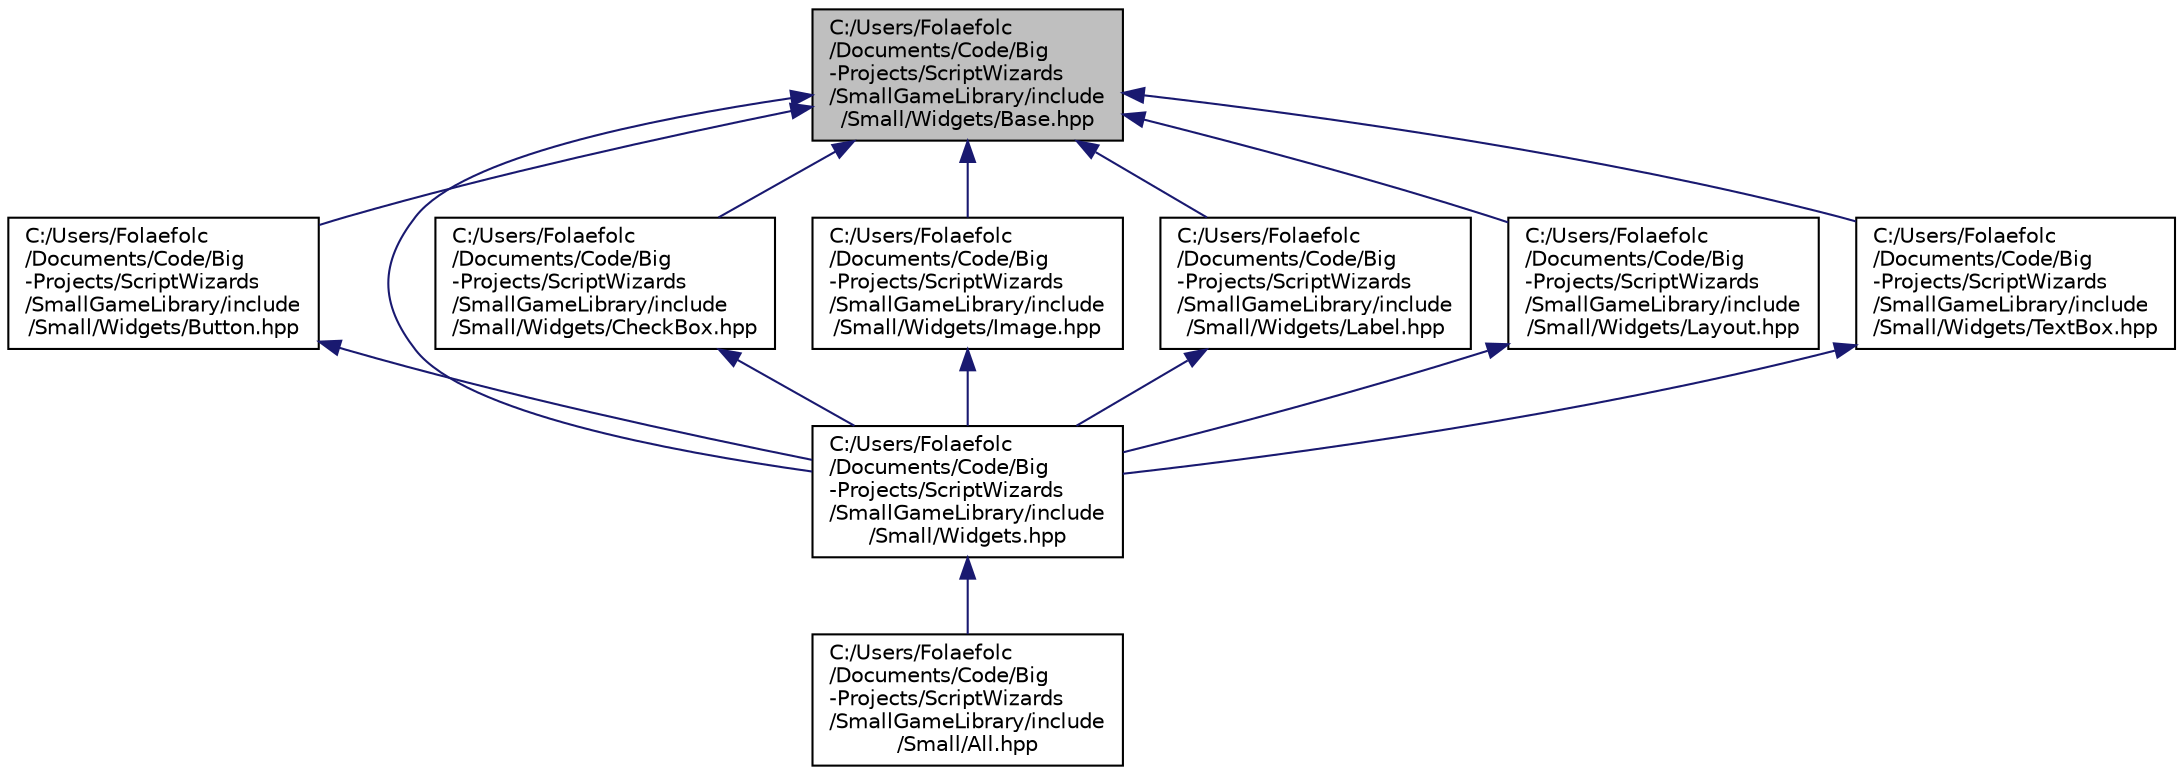 digraph "C:/Users/Folaefolc/Documents/Code/Big-Projects/ScriptWizards/SmallGameLibrary/include/Small/Widgets/Base.hpp"
{
 // INTERACTIVE_SVG=YES
  edge [fontname="Helvetica",fontsize="10",labelfontname="Helvetica",labelfontsize="10"];
  node [fontname="Helvetica",fontsize="10",shape=record];
  Node1 [label="C:/Users/Folaefolc\l/Documents/Code/Big\l-Projects/ScriptWizards\l/SmallGameLibrary/include\l/Small/Widgets/Base.hpp",height=0.2,width=0.4,color="black", fillcolor="grey75", style="filled", fontcolor="black"];
  Node1 -> Node2 [dir="back",color="midnightblue",fontsize="10",style="solid",fontname="Helvetica"];
  Node2 [label="C:/Users/Folaefolc\l/Documents/Code/Big\l-Projects/ScriptWizards\l/SmallGameLibrary/include\l/Small/Widgets/Button.hpp",height=0.2,width=0.4,color="black", fillcolor="white", style="filled",URL="$d4/db3/Button_8hpp.html",tooltip="Basic button widget. "];
  Node2 -> Node3 [dir="back",color="midnightblue",fontsize="10",style="solid",fontname="Helvetica"];
  Node3 [label="C:/Users/Folaefolc\l/Documents/Code/Big\l-Projects/ScriptWizards\l/SmallGameLibrary/include\l/Small/Widgets.hpp",height=0.2,width=0.4,color="black", fillcolor="white", style="filled",URL="$d0/d27/Widgets_8hpp.html",tooltip="Include all the files from the Widgets folder. "];
  Node3 -> Node4 [dir="back",color="midnightblue",fontsize="10",style="solid",fontname="Helvetica"];
  Node4 [label="C:/Users/Folaefolc\l/Documents/Code/Big\l-Projects/ScriptWizards\l/SmallGameLibrary/include\l/Small/All.hpp",height=0.2,width=0.4,color="black", fillcolor="white", style="filled",URL="$da/d41/All_8hpp.html",tooltip="Include the needed files to start a project using the library. "];
  Node1 -> Node5 [dir="back",color="midnightblue",fontsize="10",style="solid",fontname="Helvetica"];
  Node5 [label="C:/Users/Folaefolc\l/Documents/Code/Big\l-Projects/ScriptWizards\l/SmallGameLibrary/include\l/Small/Widgets/CheckBox.hpp",height=0.2,width=0.4,color="black", fillcolor="white", style="filled",URL="$d5/d28/CheckBox_8hpp.html",tooltip="Basic checkbox widget. "];
  Node5 -> Node3 [dir="back",color="midnightblue",fontsize="10",style="solid",fontname="Helvetica"];
  Node1 -> Node6 [dir="back",color="midnightblue",fontsize="10",style="solid",fontname="Helvetica"];
  Node6 [label="C:/Users/Folaefolc\l/Documents/Code/Big\l-Projects/ScriptWizards\l/SmallGameLibrary/include\l/Small/Widgets/Image.hpp",height=0.2,width=0.4,color="black", fillcolor="white", style="filled",URL="$d8/dde/Image_8hpp.html",tooltip="Basic image widget. "];
  Node6 -> Node3 [dir="back",color="midnightblue",fontsize="10",style="solid",fontname="Helvetica"];
  Node1 -> Node7 [dir="back",color="midnightblue",fontsize="10",style="solid",fontname="Helvetica"];
  Node7 [label="C:/Users/Folaefolc\l/Documents/Code/Big\l-Projects/ScriptWizards\l/SmallGameLibrary/include\l/Small/Widgets/Label.hpp",height=0.2,width=0.4,color="black", fillcolor="white", style="filled",URL="$da/d44/Label_8hpp.html",tooltip="Basic label widget. "];
  Node7 -> Node3 [dir="back",color="midnightblue",fontsize="10",style="solid",fontname="Helvetica"];
  Node1 -> Node8 [dir="back",color="midnightblue",fontsize="10",style="solid",fontname="Helvetica"];
  Node8 [label="C:/Users/Folaefolc\l/Documents/Code/Big\l-Projects/ScriptWizards\l/SmallGameLibrary/include\l/Small/Widgets/Layout.hpp",height=0.2,width=0.4,color="black", fillcolor="white", style="filled",URL="$d4/df9/Layout_8hpp.html",tooltip="A widget acting as a collection of widgets. "];
  Node8 -> Node3 [dir="back",color="midnightblue",fontsize="10",style="solid",fontname="Helvetica"];
  Node1 -> Node9 [dir="back",color="midnightblue",fontsize="10",style="solid",fontname="Helvetica"];
  Node9 [label="C:/Users/Folaefolc\l/Documents/Code/Big\l-Projects/ScriptWizards\l/SmallGameLibrary/include\l/Small/Widgets/TextBox.hpp",height=0.2,width=0.4,color="black", fillcolor="white", style="filled",URL="$d6/dc2/TextBox_8hpp.html",tooltip="Basic textbox widget. "];
  Node9 -> Node3 [dir="back",color="midnightblue",fontsize="10",style="solid",fontname="Helvetica"];
  Node1 -> Node3 [dir="back",color="midnightblue",fontsize="10",style="solid",fontname="Helvetica"];
}
